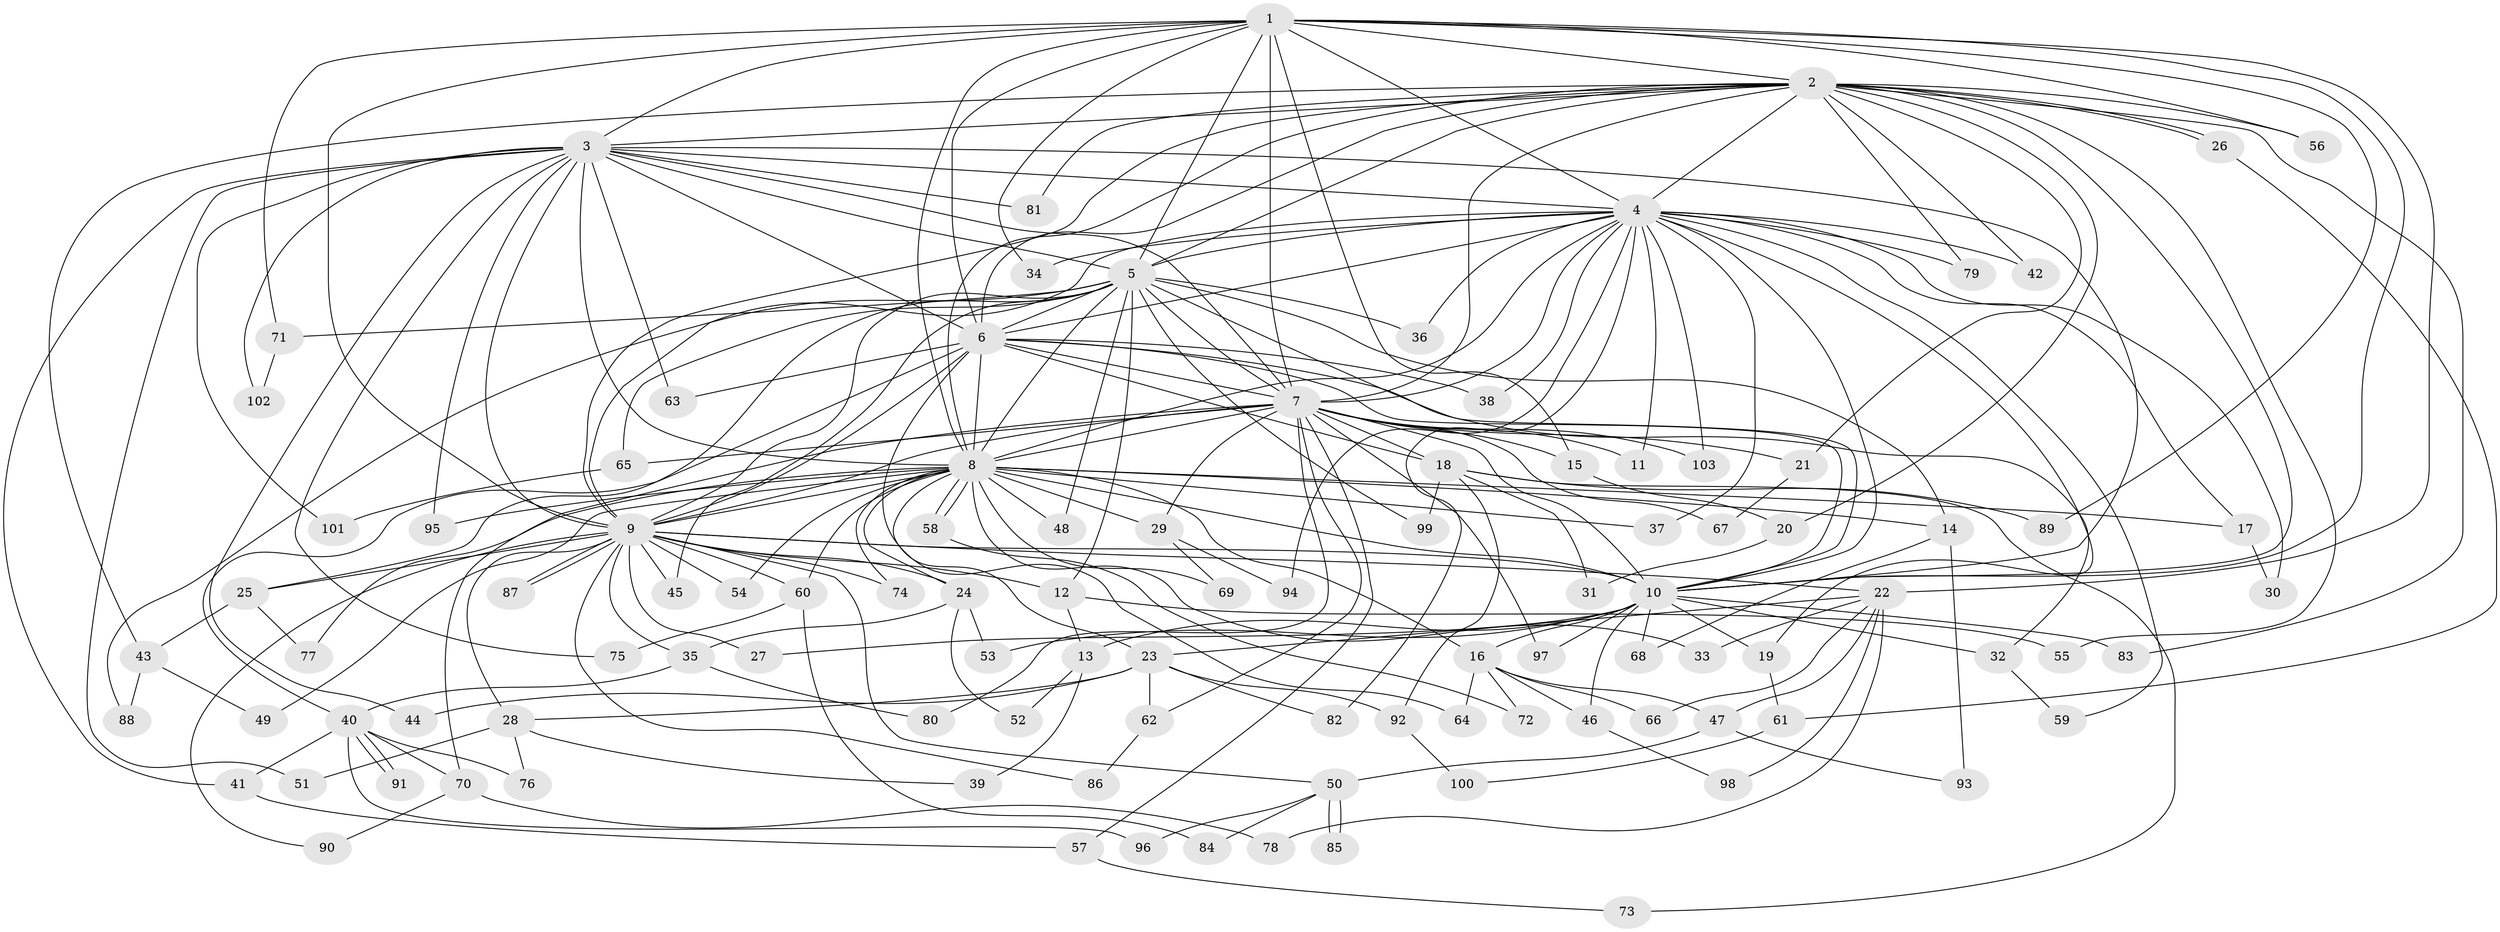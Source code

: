 // coarse degree distribution, {13: 0.03225806451612903, 16: 0.03225806451612903, 6: 0.16129032258064516, 14: 0.06451612903225806, 12: 0.03225806451612903, 8: 0.16129032258064516, 7: 0.0967741935483871, 5: 0.06451612903225806, 3: 0.16129032258064516, 2: 0.0967741935483871, 4: 0.06451612903225806, 1: 0.03225806451612903}
// Generated by graph-tools (version 1.1) at 2025/49/03/04/25 22:49:48]
// undirected, 103 vertices, 231 edges
graph export_dot {
  node [color=gray90,style=filled];
  1;
  2;
  3;
  4;
  5;
  6;
  7;
  8;
  9;
  10;
  11;
  12;
  13;
  14;
  15;
  16;
  17;
  18;
  19;
  20;
  21;
  22;
  23;
  24;
  25;
  26;
  27;
  28;
  29;
  30;
  31;
  32;
  33;
  34;
  35;
  36;
  37;
  38;
  39;
  40;
  41;
  42;
  43;
  44;
  45;
  46;
  47;
  48;
  49;
  50;
  51;
  52;
  53;
  54;
  55;
  56;
  57;
  58;
  59;
  60;
  61;
  62;
  63;
  64;
  65;
  66;
  67;
  68;
  69;
  70;
  71;
  72;
  73;
  74;
  75;
  76;
  77;
  78;
  79;
  80;
  81;
  82;
  83;
  84;
  85;
  86;
  87;
  88;
  89;
  90;
  91;
  92;
  93;
  94;
  95;
  96;
  97;
  98;
  99;
  100;
  101;
  102;
  103;
  1 -- 2;
  1 -- 3;
  1 -- 4;
  1 -- 5;
  1 -- 6;
  1 -- 7;
  1 -- 8;
  1 -- 9;
  1 -- 10;
  1 -- 15;
  1 -- 22;
  1 -- 34;
  1 -- 56;
  1 -- 71;
  1 -- 89;
  2 -- 3;
  2 -- 4;
  2 -- 5;
  2 -- 6;
  2 -- 7;
  2 -- 8;
  2 -- 9;
  2 -- 10;
  2 -- 20;
  2 -- 21;
  2 -- 26;
  2 -- 26;
  2 -- 42;
  2 -- 43;
  2 -- 55;
  2 -- 56;
  2 -- 79;
  2 -- 81;
  2 -- 83;
  3 -- 4;
  3 -- 5;
  3 -- 6;
  3 -- 7;
  3 -- 8;
  3 -- 9;
  3 -- 10;
  3 -- 41;
  3 -- 44;
  3 -- 51;
  3 -- 63;
  3 -- 75;
  3 -- 81;
  3 -- 95;
  3 -- 101;
  3 -- 102;
  4 -- 5;
  4 -- 6;
  4 -- 7;
  4 -- 8;
  4 -- 9;
  4 -- 10;
  4 -- 11;
  4 -- 17;
  4 -- 19;
  4 -- 30;
  4 -- 34;
  4 -- 36;
  4 -- 37;
  4 -- 38;
  4 -- 42;
  4 -- 59;
  4 -- 79;
  4 -- 82;
  4 -- 94;
  4 -- 103;
  5 -- 6;
  5 -- 7;
  5 -- 8;
  5 -- 9;
  5 -- 10;
  5 -- 12;
  5 -- 14;
  5 -- 25;
  5 -- 36;
  5 -- 45;
  5 -- 48;
  5 -- 65;
  5 -- 71;
  5 -- 88;
  5 -- 99;
  6 -- 7;
  6 -- 8;
  6 -- 9;
  6 -- 10;
  6 -- 18;
  6 -- 32;
  6 -- 38;
  6 -- 40;
  6 -- 63;
  6 -- 64;
  7 -- 8;
  7 -- 9;
  7 -- 10;
  7 -- 11;
  7 -- 15;
  7 -- 18;
  7 -- 21;
  7 -- 29;
  7 -- 57;
  7 -- 62;
  7 -- 65;
  7 -- 67;
  7 -- 70;
  7 -- 80;
  7 -- 97;
  7 -- 103;
  8 -- 9;
  8 -- 10;
  8 -- 14;
  8 -- 16;
  8 -- 17;
  8 -- 23;
  8 -- 24;
  8 -- 29;
  8 -- 33;
  8 -- 37;
  8 -- 48;
  8 -- 49;
  8 -- 54;
  8 -- 58;
  8 -- 58;
  8 -- 60;
  8 -- 69;
  8 -- 74;
  8 -- 77;
  8 -- 95;
  9 -- 10;
  9 -- 12;
  9 -- 22;
  9 -- 24;
  9 -- 25;
  9 -- 27;
  9 -- 28;
  9 -- 35;
  9 -- 45;
  9 -- 50;
  9 -- 54;
  9 -- 60;
  9 -- 74;
  9 -- 86;
  9 -- 87;
  9 -- 87;
  9 -- 90;
  10 -- 13;
  10 -- 16;
  10 -- 19;
  10 -- 27;
  10 -- 32;
  10 -- 46;
  10 -- 53;
  10 -- 68;
  10 -- 83;
  10 -- 97;
  12 -- 13;
  12 -- 55;
  13 -- 39;
  13 -- 52;
  14 -- 68;
  14 -- 93;
  15 -- 20;
  16 -- 46;
  16 -- 47;
  16 -- 64;
  16 -- 66;
  16 -- 72;
  17 -- 30;
  18 -- 31;
  18 -- 73;
  18 -- 89;
  18 -- 92;
  18 -- 99;
  19 -- 61;
  20 -- 31;
  21 -- 67;
  22 -- 23;
  22 -- 33;
  22 -- 47;
  22 -- 66;
  22 -- 78;
  22 -- 98;
  23 -- 28;
  23 -- 44;
  23 -- 62;
  23 -- 82;
  23 -- 92;
  24 -- 35;
  24 -- 52;
  24 -- 53;
  25 -- 43;
  25 -- 77;
  26 -- 61;
  28 -- 39;
  28 -- 51;
  28 -- 76;
  29 -- 69;
  29 -- 94;
  32 -- 59;
  35 -- 40;
  35 -- 80;
  40 -- 41;
  40 -- 70;
  40 -- 76;
  40 -- 91;
  40 -- 91;
  40 -- 96;
  41 -- 57;
  43 -- 49;
  43 -- 88;
  46 -- 98;
  47 -- 50;
  47 -- 93;
  50 -- 84;
  50 -- 85;
  50 -- 85;
  50 -- 96;
  57 -- 73;
  58 -- 72;
  60 -- 75;
  60 -- 84;
  61 -- 100;
  62 -- 86;
  65 -- 101;
  70 -- 78;
  70 -- 90;
  71 -- 102;
  92 -- 100;
}
